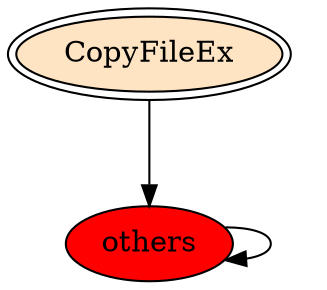 digraph "./REPORTS/6684/API_PER_CATEGORY/CopyFileEx.exe_1776_Files and I_O (Local file system)_API_per_Category_Transition_Matrix" {
	CopyFileEx [label=CopyFileEx fillcolor=bisque peripheries=2 style=filled]
	others [label=others fillcolor=red style=filled]
	CopyFileEx -> others [label=1.0 fontcolor=white]
	others -> others [label=1.0 fontcolor=white]
}
